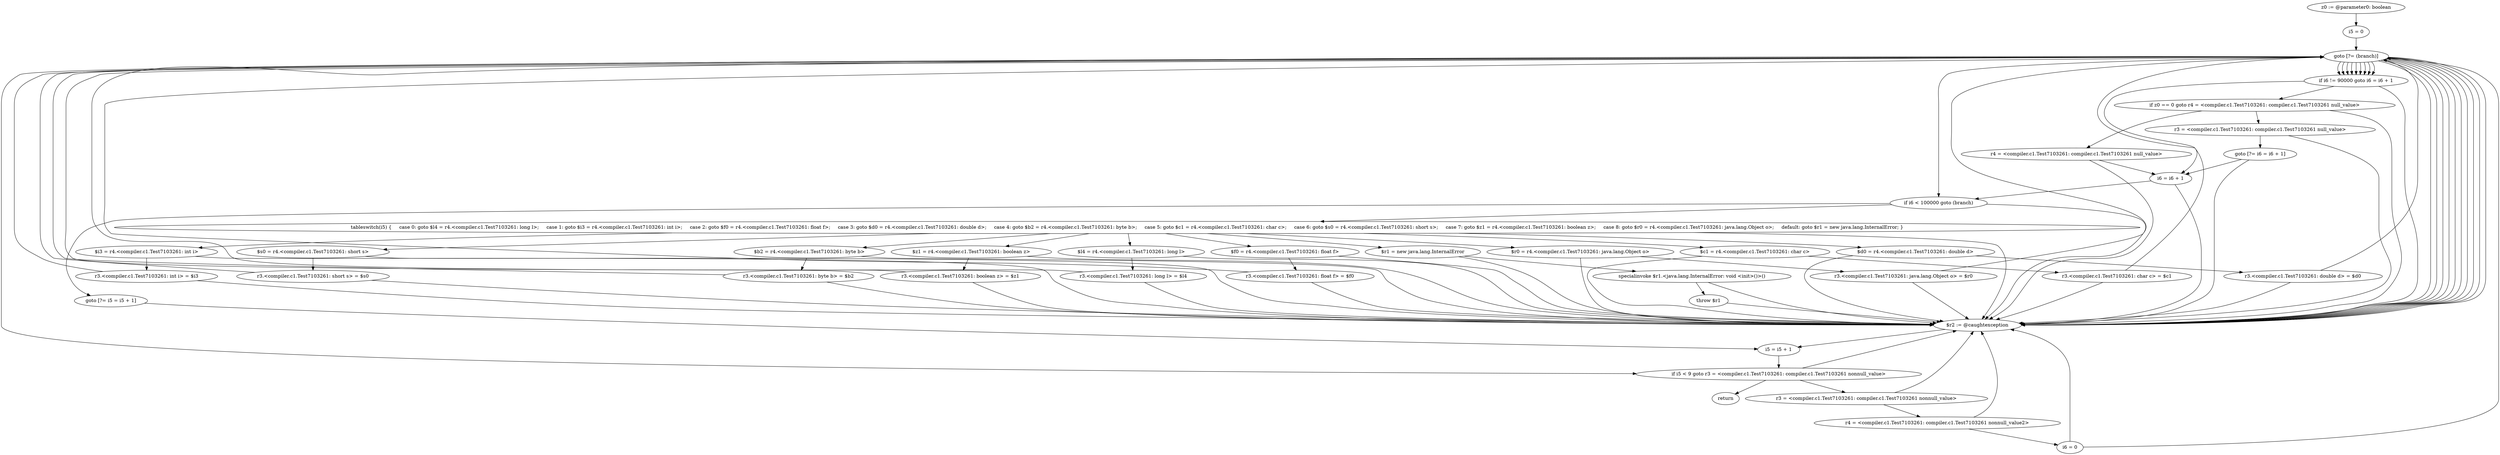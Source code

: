 digraph "unitGraph" {
    "z0 := @parameter0: boolean"
    "i5 = 0"
    "goto [?= (branch)]"
    "r3 = <compiler.c1.Test7103261: compiler.c1.Test7103261 nonnull_value>"
    "r4 = <compiler.c1.Test7103261: compiler.c1.Test7103261 nonnull_value2>"
    "i6 = 0"
    "tableswitch(i5) {     case 0: goto $l4 = r4.<compiler.c1.Test7103261: long l>;     case 1: goto $i3 = r4.<compiler.c1.Test7103261: int i>;     case 2: goto $f0 = r4.<compiler.c1.Test7103261: float f>;     case 3: goto $d0 = r4.<compiler.c1.Test7103261: double d>;     case 4: goto $b2 = r4.<compiler.c1.Test7103261: byte b>;     case 5: goto $c1 = r4.<compiler.c1.Test7103261: char c>;     case 6: goto $s0 = r4.<compiler.c1.Test7103261: short s>;     case 7: goto $z1 = r4.<compiler.c1.Test7103261: boolean z>;     case 8: goto $r0 = r4.<compiler.c1.Test7103261: java.lang.Object o>;     default: goto $r1 = new java.lang.InternalError; }"
    "$l4 = r4.<compiler.c1.Test7103261: long l>"
    "r3.<compiler.c1.Test7103261: long l> = $l4"
    "$i3 = r4.<compiler.c1.Test7103261: int i>"
    "r3.<compiler.c1.Test7103261: int i> = $i3"
    "$f0 = r4.<compiler.c1.Test7103261: float f>"
    "r3.<compiler.c1.Test7103261: float f> = $f0"
    "$d0 = r4.<compiler.c1.Test7103261: double d>"
    "r3.<compiler.c1.Test7103261: double d> = $d0"
    "$b2 = r4.<compiler.c1.Test7103261: byte b>"
    "r3.<compiler.c1.Test7103261: byte b> = $b2"
    "$c1 = r4.<compiler.c1.Test7103261: char c>"
    "r3.<compiler.c1.Test7103261: char c> = $c1"
    "$s0 = r4.<compiler.c1.Test7103261: short s>"
    "r3.<compiler.c1.Test7103261: short s> = $s0"
    "$z1 = r4.<compiler.c1.Test7103261: boolean z>"
    "r3.<compiler.c1.Test7103261: boolean z> = $z1"
    "$r0 = r4.<compiler.c1.Test7103261: java.lang.Object o>"
    "r3.<compiler.c1.Test7103261: java.lang.Object o> = $r0"
    "$r1 = new java.lang.InternalError"
    "specialinvoke $r1.<java.lang.InternalError: void <init>()>()"
    "throw $r1"
    "if i6 != 90000 goto i6 = i6 + 1"
    "if z0 == 0 goto r4 = <compiler.c1.Test7103261: compiler.c1.Test7103261 null_value>"
    "r3 = <compiler.c1.Test7103261: compiler.c1.Test7103261 null_value>"
    "goto [?= i6 = i6 + 1]"
    "r4 = <compiler.c1.Test7103261: compiler.c1.Test7103261 null_value>"
    "i6 = i6 + 1"
    "if i6 < 100000 goto (branch)"
    "goto [?= i5 = i5 + 1]"
    "$r2 := @caughtexception"
    "i5 = i5 + 1"
    "if i5 < 9 goto r3 = <compiler.c1.Test7103261: compiler.c1.Test7103261 nonnull_value>"
    "return"
    "z0 := @parameter0: boolean"->"i5 = 0";
    "i5 = 0"->"goto [?= (branch)]";
    "goto [?= (branch)]"->"if i5 < 9 goto r3 = <compiler.c1.Test7103261: compiler.c1.Test7103261 nonnull_value>";
    "r3 = <compiler.c1.Test7103261: compiler.c1.Test7103261 nonnull_value>"->"r4 = <compiler.c1.Test7103261: compiler.c1.Test7103261 nonnull_value2>";
    "r3 = <compiler.c1.Test7103261: compiler.c1.Test7103261 nonnull_value>"->"$r2 := @caughtexception";
    "r4 = <compiler.c1.Test7103261: compiler.c1.Test7103261 nonnull_value2>"->"i6 = 0";
    "r4 = <compiler.c1.Test7103261: compiler.c1.Test7103261 nonnull_value2>"->"$r2 := @caughtexception";
    "i6 = 0"->"goto [?= (branch)]";
    "i6 = 0"->"$r2 := @caughtexception";
    "goto [?= (branch)]"->"if i6 < 100000 goto (branch)";
    "goto [?= (branch)]"->"$r2 := @caughtexception";
    "tableswitch(i5) {     case 0: goto $l4 = r4.<compiler.c1.Test7103261: long l>;     case 1: goto $i3 = r4.<compiler.c1.Test7103261: int i>;     case 2: goto $f0 = r4.<compiler.c1.Test7103261: float f>;     case 3: goto $d0 = r4.<compiler.c1.Test7103261: double d>;     case 4: goto $b2 = r4.<compiler.c1.Test7103261: byte b>;     case 5: goto $c1 = r4.<compiler.c1.Test7103261: char c>;     case 6: goto $s0 = r4.<compiler.c1.Test7103261: short s>;     case 7: goto $z1 = r4.<compiler.c1.Test7103261: boolean z>;     case 8: goto $r0 = r4.<compiler.c1.Test7103261: java.lang.Object o>;     default: goto $r1 = new java.lang.InternalError; }"->"$l4 = r4.<compiler.c1.Test7103261: long l>";
    "tableswitch(i5) {     case 0: goto $l4 = r4.<compiler.c1.Test7103261: long l>;     case 1: goto $i3 = r4.<compiler.c1.Test7103261: int i>;     case 2: goto $f0 = r4.<compiler.c1.Test7103261: float f>;     case 3: goto $d0 = r4.<compiler.c1.Test7103261: double d>;     case 4: goto $b2 = r4.<compiler.c1.Test7103261: byte b>;     case 5: goto $c1 = r4.<compiler.c1.Test7103261: char c>;     case 6: goto $s0 = r4.<compiler.c1.Test7103261: short s>;     case 7: goto $z1 = r4.<compiler.c1.Test7103261: boolean z>;     case 8: goto $r0 = r4.<compiler.c1.Test7103261: java.lang.Object o>;     default: goto $r1 = new java.lang.InternalError; }"->"$i3 = r4.<compiler.c1.Test7103261: int i>";
    "tableswitch(i5) {     case 0: goto $l4 = r4.<compiler.c1.Test7103261: long l>;     case 1: goto $i3 = r4.<compiler.c1.Test7103261: int i>;     case 2: goto $f0 = r4.<compiler.c1.Test7103261: float f>;     case 3: goto $d0 = r4.<compiler.c1.Test7103261: double d>;     case 4: goto $b2 = r4.<compiler.c1.Test7103261: byte b>;     case 5: goto $c1 = r4.<compiler.c1.Test7103261: char c>;     case 6: goto $s0 = r4.<compiler.c1.Test7103261: short s>;     case 7: goto $z1 = r4.<compiler.c1.Test7103261: boolean z>;     case 8: goto $r0 = r4.<compiler.c1.Test7103261: java.lang.Object o>;     default: goto $r1 = new java.lang.InternalError; }"->"$f0 = r4.<compiler.c1.Test7103261: float f>";
    "tableswitch(i5) {     case 0: goto $l4 = r4.<compiler.c1.Test7103261: long l>;     case 1: goto $i3 = r4.<compiler.c1.Test7103261: int i>;     case 2: goto $f0 = r4.<compiler.c1.Test7103261: float f>;     case 3: goto $d0 = r4.<compiler.c1.Test7103261: double d>;     case 4: goto $b2 = r4.<compiler.c1.Test7103261: byte b>;     case 5: goto $c1 = r4.<compiler.c1.Test7103261: char c>;     case 6: goto $s0 = r4.<compiler.c1.Test7103261: short s>;     case 7: goto $z1 = r4.<compiler.c1.Test7103261: boolean z>;     case 8: goto $r0 = r4.<compiler.c1.Test7103261: java.lang.Object o>;     default: goto $r1 = new java.lang.InternalError; }"->"$d0 = r4.<compiler.c1.Test7103261: double d>";
    "tableswitch(i5) {     case 0: goto $l4 = r4.<compiler.c1.Test7103261: long l>;     case 1: goto $i3 = r4.<compiler.c1.Test7103261: int i>;     case 2: goto $f0 = r4.<compiler.c1.Test7103261: float f>;     case 3: goto $d0 = r4.<compiler.c1.Test7103261: double d>;     case 4: goto $b2 = r4.<compiler.c1.Test7103261: byte b>;     case 5: goto $c1 = r4.<compiler.c1.Test7103261: char c>;     case 6: goto $s0 = r4.<compiler.c1.Test7103261: short s>;     case 7: goto $z1 = r4.<compiler.c1.Test7103261: boolean z>;     case 8: goto $r0 = r4.<compiler.c1.Test7103261: java.lang.Object o>;     default: goto $r1 = new java.lang.InternalError; }"->"$b2 = r4.<compiler.c1.Test7103261: byte b>";
    "tableswitch(i5) {     case 0: goto $l4 = r4.<compiler.c1.Test7103261: long l>;     case 1: goto $i3 = r4.<compiler.c1.Test7103261: int i>;     case 2: goto $f0 = r4.<compiler.c1.Test7103261: float f>;     case 3: goto $d0 = r4.<compiler.c1.Test7103261: double d>;     case 4: goto $b2 = r4.<compiler.c1.Test7103261: byte b>;     case 5: goto $c1 = r4.<compiler.c1.Test7103261: char c>;     case 6: goto $s0 = r4.<compiler.c1.Test7103261: short s>;     case 7: goto $z1 = r4.<compiler.c1.Test7103261: boolean z>;     case 8: goto $r0 = r4.<compiler.c1.Test7103261: java.lang.Object o>;     default: goto $r1 = new java.lang.InternalError; }"->"$c1 = r4.<compiler.c1.Test7103261: char c>";
    "tableswitch(i5) {     case 0: goto $l4 = r4.<compiler.c1.Test7103261: long l>;     case 1: goto $i3 = r4.<compiler.c1.Test7103261: int i>;     case 2: goto $f0 = r4.<compiler.c1.Test7103261: float f>;     case 3: goto $d0 = r4.<compiler.c1.Test7103261: double d>;     case 4: goto $b2 = r4.<compiler.c1.Test7103261: byte b>;     case 5: goto $c1 = r4.<compiler.c1.Test7103261: char c>;     case 6: goto $s0 = r4.<compiler.c1.Test7103261: short s>;     case 7: goto $z1 = r4.<compiler.c1.Test7103261: boolean z>;     case 8: goto $r0 = r4.<compiler.c1.Test7103261: java.lang.Object o>;     default: goto $r1 = new java.lang.InternalError; }"->"$s0 = r4.<compiler.c1.Test7103261: short s>";
    "tableswitch(i5) {     case 0: goto $l4 = r4.<compiler.c1.Test7103261: long l>;     case 1: goto $i3 = r4.<compiler.c1.Test7103261: int i>;     case 2: goto $f0 = r4.<compiler.c1.Test7103261: float f>;     case 3: goto $d0 = r4.<compiler.c1.Test7103261: double d>;     case 4: goto $b2 = r4.<compiler.c1.Test7103261: byte b>;     case 5: goto $c1 = r4.<compiler.c1.Test7103261: char c>;     case 6: goto $s0 = r4.<compiler.c1.Test7103261: short s>;     case 7: goto $z1 = r4.<compiler.c1.Test7103261: boolean z>;     case 8: goto $r0 = r4.<compiler.c1.Test7103261: java.lang.Object o>;     default: goto $r1 = new java.lang.InternalError; }"->"$z1 = r4.<compiler.c1.Test7103261: boolean z>";
    "tableswitch(i5) {     case 0: goto $l4 = r4.<compiler.c1.Test7103261: long l>;     case 1: goto $i3 = r4.<compiler.c1.Test7103261: int i>;     case 2: goto $f0 = r4.<compiler.c1.Test7103261: float f>;     case 3: goto $d0 = r4.<compiler.c1.Test7103261: double d>;     case 4: goto $b2 = r4.<compiler.c1.Test7103261: byte b>;     case 5: goto $c1 = r4.<compiler.c1.Test7103261: char c>;     case 6: goto $s0 = r4.<compiler.c1.Test7103261: short s>;     case 7: goto $z1 = r4.<compiler.c1.Test7103261: boolean z>;     case 8: goto $r0 = r4.<compiler.c1.Test7103261: java.lang.Object o>;     default: goto $r1 = new java.lang.InternalError; }"->"$r0 = r4.<compiler.c1.Test7103261: java.lang.Object o>";
    "tableswitch(i5) {     case 0: goto $l4 = r4.<compiler.c1.Test7103261: long l>;     case 1: goto $i3 = r4.<compiler.c1.Test7103261: int i>;     case 2: goto $f0 = r4.<compiler.c1.Test7103261: float f>;     case 3: goto $d0 = r4.<compiler.c1.Test7103261: double d>;     case 4: goto $b2 = r4.<compiler.c1.Test7103261: byte b>;     case 5: goto $c1 = r4.<compiler.c1.Test7103261: char c>;     case 6: goto $s0 = r4.<compiler.c1.Test7103261: short s>;     case 7: goto $z1 = r4.<compiler.c1.Test7103261: boolean z>;     case 8: goto $r0 = r4.<compiler.c1.Test7103261: java.lang.Object o>;     default: goto $r1 = new java.lang.InternalError; }"->"$r1 = new java.lang.InternalError";
    "tableswitch(i5) {     case 0: goto $l4 = r4.<compiler.c1.Test7103261: long l>;     case 1: goto $i3 = r4.<compiler.c1.Test7103261: int i>;     case 2: goto $f0 = r4.<compiler.c1.Test7103261: float f>;     case 3: goto $d0 = r4.<compiler.c1.Test7103261: double d>;     case 4: goto $b2 = r4.<compiler.c1.Test7103261: byte b>;     case 5: goto $c1 = r4.<compiler.c1.Test7103261: char c>;     case 6: goto $s0 = r4.<compiler.c1.Test7103261: short s>;     case 7: goto $z1 = r4.<compiler.c1.Test7103261: boolean z>;     case 8: goto $r0 = r4.<compiler.c1.Test7103261: java.lang.Object o>;     default: goto $r1 = new java.lang.InternalError; }"->"$r2 := @caughtexception";
    "$l4 = r4.<compiler.c1.Test7103261: long l>"->"r3.<compiler.c1.Test7103261: long l> = $l4";
    "$l4 = r4.<compiler.c1.Test7103261: long l>"->"$r2 := @caughtexception";
    "r3.<compiler.c1.Test7103261: long l> = $l4"->"goto [?= (branch)]";
    "r3.<compiler.c1.Test7103261: long l> = $l4"->"$r2 := @caughtexception";
    "goto [?= (branch)]"->"if i6 != 90000 goto i6 = i6 + 1";
    "goto [?= (branch)]"->"$r2 := @caughtexception";
    "$i3 = r4.<compiler.c1.Test7103261: int i>"->"r3.<compiler.c1.Test7103261: int i> = $i3";
    "$i3 = r4.<compiler.c1.Test7103261: int i>"->"$r2 := @caughtexception";
    "r3.<compiler.c1.Test7103261: int i> = $i3"->"goto [?= (branch)]";
    "r3.<compiler.c1.Test7103261: int i> = $i3"->"$r2 := @caughtexception";
    "goto [?= (branch)]"->"if i6 != 90000 goto i6 = i6 + 1";
    "goto [?= (branch)]"->"$r2 := @caughtexception";
    "$f0 = r4.<compiler.c1.Test7103261: float f>"->"r3.<compiler.c1.Test7103261: float f> = $f0";
    "$f0 = r4.<compiler.c1.Test7103261: float f>"->"$r2 := @caughtexception";
    "r3.<compiler.c1.Test7103261: float f> = $f0"->"goto [?= (branch)]";
    "r3.<compiler.c1.Test7103261: float f> = $f0"->"$r2 := @caughtexception";
    "goto [?= (branch)]"->"if i6 != 90000 goto i6 = i6 + 1";
    "goto [?= (branch)]"->"$r2 := @caughtexception";
    "$d0 = r4.<compiler.c1.Test7103261: double d>"->"r3.<compiler.c1.Test7103261: double d> = $d0";
    "$d0 = r4.<compiler.c1.Test7103261: double d>"->"$r2 := @caughtexception";
    "r3.<compiler.c1.Test7103261: double d> = $d0"->"goto [?= (branch)]";
    "r3.<compiler.c1.Test7103261: double d> = $d0"->"$r2 := @caughtexception";
    "goto [?= (branch)]"->"if i6 != 90000 goto i6 = i6 + 1";
    "goto [?= (branch)]"->"$r2 := @caughtexception";
    "$b2 = r4.<compiler.c1.Test7103261: byte b>"->"r3.<compiler.c1.Test7103261: byte b> = $b2";
    "$b2 = r4.<compiler.c1.Test7103261: byte b>"->"$r2 := @caughtexception";
    "r3.<compiler.c1.Test7103261: byte b> = $b2"->"goto [?= (branch)]";
    "r3.<compiler.c1.Test7103261: byte b> = $b2"->"$r2 := @caughtexception";
    "goto [?= (branch)]"->"if i6 != 90000 goto i6 = i6 + 1";
    "goto [?= (branch)]"->"$r2 := @caughtexception";
    "$c1 = r4.<compiler.c1.Test7103261: char c>"->"r3.<compiler.c1.Test7103261: char c> = $c1";
    "$c1 = r4.<compiler.c1.Test7103261: char c>"->"$r2 := @caughtexception";
    "r3.<compiler.c1.Test7103261: char c> = $c1"->"goto [?= (branch)]";
    "r3.<compiler.c1.Test7103261: char c> = $c1"->"$r2 := @caughtexception";
    "goto [?= (branch)]"->"if i6 != 90000 goto i6 = i6 + 1";
    "goto [?= (branch)]"->"$r2 := @caughtexception";
    "$s0 = r4.<compiler.c1.Test7103261: short s>"->"r3.<compiler.c1.Test7103261: short s> = $s0";
    "$s0 = r4.<compiler.c1.Test7103261: short s>"->"$r2 := @caughtexception";
    "r3.<compiler.c1.Test7103261: short s> = $s0"->"goto [?= (branch)]";
    "r3.<compiler.c1.Test7103261: short s> = $s0"->"$r2 := @caughtexception";
    "goto [?= (branch)]"->"if i6 != 90000 goto i6 = i6 + 1";
    "goto [?= (branch)]"->"$r2 := @caughtexception";
    "$z1 = r4.<compiler.c1.Test7103261: boolean z>"->"r3.<compiler.c1.Test7103261: boolean z> = $z1";
    "$z1 = r4.<compiler.c1.Test7103261: boolean z>"->"$r2 := @caughtexception";
    "r3.<compiler.c1.Test7103261: boolean z> = $z1"->"goto [?= (branch)]";
    "r3.<compiler.c1.Test7103261: boolean z> = $z1"->"$r2 := @caughtexception";
    "goto [?= (branch)]"->"if i6 != 90000 goto i6 = i6 + 1";
    "goto [?= (branch)]"->"$r2 := @caughtexception";
    "$r0 = r4.<compiler.c1.Test7103261: java.lang.Object o>"->"r3.<compiler.c1.Test7103261: java.lang.Object o> = $r0";
    "$r0 = r4.<compiler.c1.Test7103261: java.lang.Object o>"->"$r2 := @caughtexception";
    "r3.<compiler.c1.Test7103261: java.lang.Object o> = $r0"->"goto [?= (branch)]";
    "r3.<compiler.c1.Test7103261: java.lang.Object o> = $r0"->"$r2 := @caughtexception";
    "goto [?= (branch)]"->"if i6 != 90000 goto i6 = i6 + 1";
    "goto [?= (branch)]"->"$r2 := @caughtexception";
    "$r1 = new java.lang.InternalError"->"specialinvoke $r1.<java.lang.InternalError: void <init>()>()";
    "$r1 = new java.lang.InternalError"->"$r2 := @caughtexception";
    "specialinvoke $r1.<java.lang.InternalError: void <init>()>()"->"throw $r1";
    "specialinvoke $r1.<java.lang.InternalError: void <init>()>()"->"$r2 := @caughtexception";
    "throw $r1"->"$r2 := @caughtexception";
    "if i6 != 90000 goto i6 = i6 + 1"->"if z0 == 0 goto r4 = <compiler.c1.Test7103261: compiler.c1.Test7103261 null_value>";
    "if i6 != 90000 goto i6 = i6 + 1"->"i6 = i6 + 1";
    "if i6 != 90000 goto i6 = i6 + 1"->"$r2 := @caughtexception";
    "if z0 == 0 goto r4 = <compiler.c1.Test7103261: compiler.c1.Test7103261 null_value>"->"r3 = <compiler.c1.Test7103261: compiler.c1.Test7103261 null_value>";
    "if z0 == 0 goto r4 = <compiler.c1.Test7103261: compiler.c1.Test7103261 null_value>"->"r4 = <compiler.c1.Test7103261: compiler.c1.Test7103261 null_value>";
    "if z0 == 0 goto r4 = <compiler.c1.Test7103261: compiler.c1.Test7103261 null_value>"->"$r2 := @caughtexception";
    "r3 = <compiler.c1.Test7103261: compiler.c1.Test7103261 null_value>"->"goto [?= i6 = i6 + 1]";
    "r3 = <compiler.c1.Test7103261: compiler.c1.Test7103261 null_value>"->"$r2 := @caughtexception";
    "goto [?= i6 = i6 + 1]"->"i6 = i6 + 1";
    "goto [?= i6 = i6 + 1]"->"$r2 := @caughtexception";
    "r4 = <compiler.c1.Test7103261: compiler.c1.Test7103261 null_value>"->"i6 = i6 + 1";
    "r4 = <compiler.c1.Test7103261: compiler.c1.Test7103261 null_value>"->"$r2 := @caughtexception";
    "i6 = i6 + 1"->"if i6 < 100000 goto (branch)";
    "i6 = i6 + 1"->"$r2 := @caughtexception";
    "if i6 < 100000 goto (branch)"->"goto [?= i5 = i5 + 1]";
    "if i6 < 100000 goto (branch)"->"tableswitch(i5) {     case 0: goto $l4 = r4.<compiler.c1.Test7103261: long l>;     case 1: goto $i3 = r4.<compiler.c1.Test7103261: int i>;     case 2: goto $f0 = r4.<compiler.c1.Test7103261: float f>;     case 3: goto $d0 = r4.<compiler.c1.Test7103261: double d>;     case 4: goto $b2 = r4.<compiler.c1.Test7103261: byte b>;     case 5: goto $c1 = r4.<compiler.c1.Test7103261: char c>;     case 6: goto $s0 = r4.<compiler.c1.Test7103261: short s>;     case 7: goto $z1 = r4.<compiler.c1.Test7103261: boolean z>;     case 8: goto $r0 = r4.<compiler.c1.Test7103261: java.lang.Object o>;     default: goto $r1 = new java.lang.InternalError; }";
    "if i6 < 100000 goto (branch)"->"$r2 := @caughtexception";
    "goto [?= i5 = i5 + 1]"->"i5 = i5 + 1";
    "$r2 := @caughtexception"->"i5 = i5 + 1";
    "i5 = i5 + 1"->"if i5 < 9 goto r3 = <compiler.c1.Test7103261: compiler.c1.Test7103261 nonnull_value>";
    "if i5 < 9 goto r3 = <compiler.c1.Test7103261: compiler.c1.Test7103261 nonnull_value>"->"return";
    "if i5 < 9 goto r3 = <compiler.c1.Test7103261: compiler.c1.Test7103261 nonnull_value>"->"r3 = <compiler.c1.Test7103261: compiler.c1.Test7103261 nonnull_value>";
    "if i5 < 9 goto r3 = <compiler.c1.Test7103261: compiler.c1.Test7103261 nonnull_value>"->"$r2 := @caughtexception";
}
